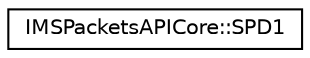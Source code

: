 digraph "Graphical Class Hierarchy"
{
 // LATEX_PDF_SIZE
  edge [fontname="Helvetica",fontsize="10",labelfontname="Helvetica",labelfontsize="10"];
  node [fontname="Helvetica",fontsize="10",shape=record];
  rankdir="LR";
  Node0 [label="IMSPacketsAPICore::SPD1",height=0.2,width=0.4,color="black", fillcolor="white", style="filled",URL="$union_i_m_s_packets_a_p_i_core_1_1_s_p_d1.html",tooltip="Data abstraction element."];
}
